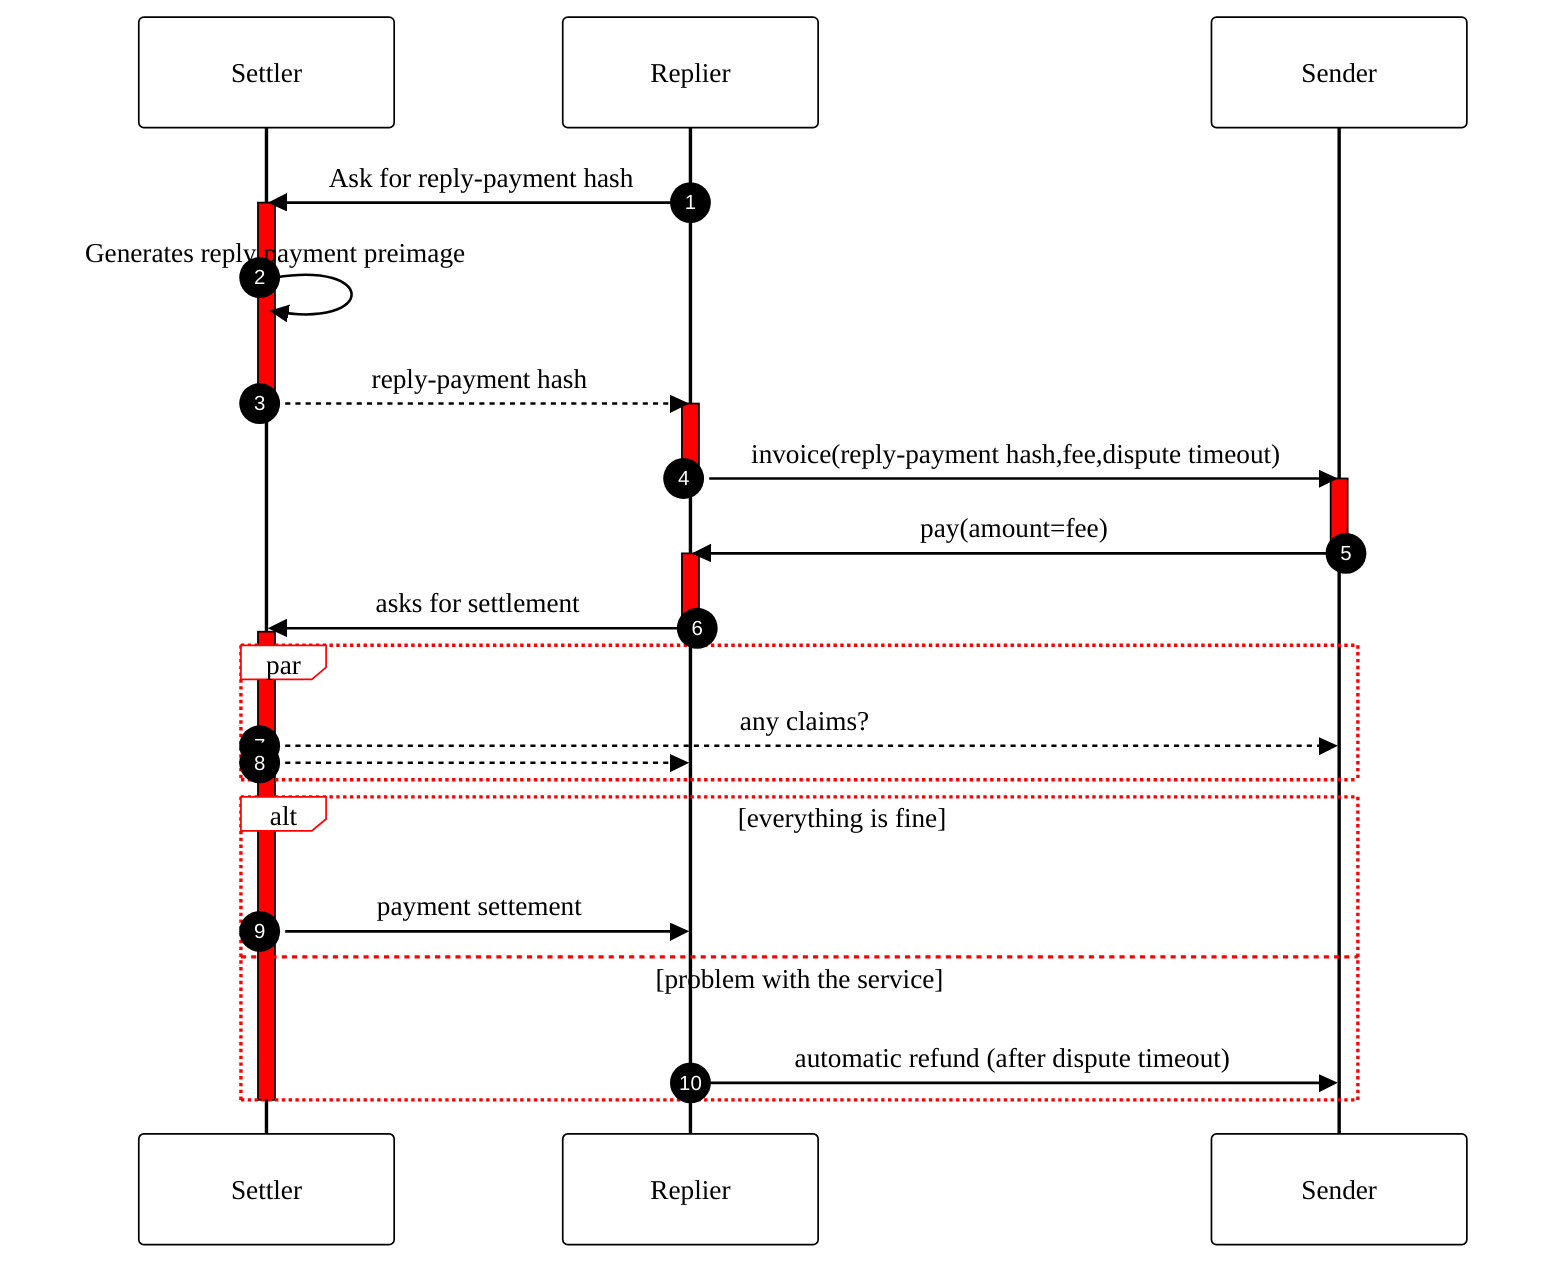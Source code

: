 %%{
  init: {
    'theme': 'base',
    'themeVariables': {
      'activationBorderColor':'#000',
      'activationBkgColor':'#F00',
      'primaryColor': '#FFF',
      'primaryTextColor': '#000',
      'primaryBorderColor': '#000',
      'lineColor': '#000',
      'secondaryColor': '#FFF',
      'labelBoxBorderColor':'#F00',
      'tertiaryColor': '#000',
      'fontFamily':'Times New Roman'
    }
  }
}%%
sequenceDiagram
    autonumber
    participant Settler
    participant Replier
    participant Sender
    Replier->>Settler: Ask for reply-payment hash
    activate Settler
      Settler->>Settler: Generates reply payment preimage
      Settler-->>Replier: reply-payment hash
    deactivate Settler
    activate Replier
      Replier->>Sender: invoice(reply-payment hash,fee,dispute timeout) 
    deactivate Replier
    activate Sender
      Sender->>Replier: pay(amount=fee)
    deactivate Sender
    activate Replier
      Replier->>Settler: asks for settlement 
    deactivate Replier
    activate Settler
      par
        Settler-->>Sender: any claims? 
        Settler-->>Replier: 
      end
      alt everything is fine
          Settler->>Replier: payment settement
      else problem with the service
          Replier->>Sender: automatic refund (after dispute timeout)
      end
    deactivate Settler